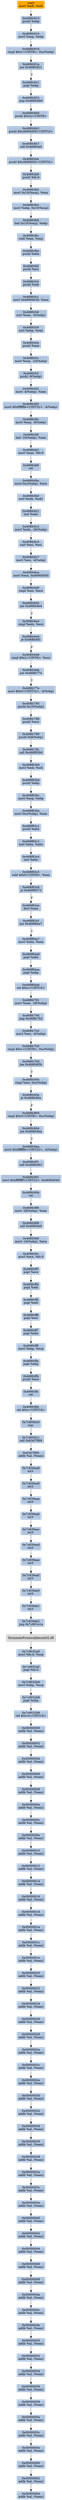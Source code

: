 digraph G {
node[shape=rectangle,style=filled,fillcolor=lightsteelblue,color=lightsteelblue]
bgcolor="transparent"
a0x468fc911movl_edi_edi[label="start\nmovl %edi, %edi",color="lightgrey",fillcolor="orange"];
a0x468fc913pushl_ebp[label="0x468fc913\npushl %ebp"];
a0x468fc914movl_esp_ebp[label="0x468fc914\nmovl %esp, %ebp"];
a0x468fc916cmpl_0x1UINT8_0xcebp_[label="0x468fc916\ncmpl $0x1<UINT8>, 0xc(%ebp)"];
a0x468fc91ajne_0x468fc921[label="0x468fc91a\njne 0x468fc921"];
a0x468fc921popl_ebp[label="0x468fc921\npopl %ebp"];
a0x468fc922jmp_0x468fc6b0[label="0x468fc922\njmp 0x468fc6b0"];
a0x468fc6b0pushl_0x2cUINT8[label="0x468fc6b0\npushl $0x2c<UINT8>"];
a0x468fc6b2pushl_0x4690bf58UINT32[label="0x468fc6b2\npushl $0x4690bf58<UINT32>"];
a0x468fc6b7call_0x468fcfa4[label="0x468fc6b7\ncall 0x468fcfa4"];
a0x468fcfa4pushl_0x468fd002UINT32[label="0x468fcfa4\npushl $0x468fd002<UINT32>"];
a0x468fcfa9pushl_fs_0[label="0x468fcfa9\npushl %fs:0"];
a0x468fcfb0movl_0x10esp__eax[label="0x468fcfb0\nmovl 0x10(%esp), %eax"];
a0x468fcfb4movl_ebp_0x10esp_[label="0x468fcfb4\nmovl %ebp, 0x10(%esp)"];
a0x468fcfb8leal_0x10esp__ebp[label="0x468fcfb8\nleal 0x10(%esp), %ebp"];
a0x468fcfbcsubl_eax_esp[label="0x468fcfbc\nsubl %eax, %esp"];
a0x468fcfbepushl_ebx[label="0x468fcfbe\npushl %ebx"];
a0x468fcfbfpushl_esi[label="0x468fcfbf\npushl %esi"];
a0x468fcfc0pushl_edi[label="0x468fcfc0\npushl %edi"];
a0x468fcfc1movl_0x4690d030_eax[label="0x468fcfc1\nmovl 0x4690d030, %eax"];
a0x468fcfc6xorl_eax__4ebp_[label="0x468fcfc6\nxorl %eax, -4(%ebp)"];
a0x468fcfc9xorl_ebp_eax[label="0x468fcfc9\nxorl %ebp, %eax"];
a0x468fcfcbpushl_eax[label="0x468fcfcb\npushl %eax"];
a0x468fcfccmovl_esp__24ebp_[label="0x468fcfcc\nmovl %esp, -24(%ebp)"];
a0x468fcfcfpushl__8ebp_[label="0x468fcfcf\npushl -8(%ebp)"];
a0x468fcfd2movl__4ebp__eax[label="0x468fcfd2\nmovl -4(%ebp), %eax"];
a0x468fcfd5movl_0xfffffffeUINT32__4ebp_[label="0x468fcfd5\nmovl $0xfffffffe<UINT32>, -4(%ebp)"];
a0x468fcfdcmovl_eax__8ebp_[label="0x468fcfdc\nmovl %eax, -8(%ebp)"];
a0x468fcfdfleal__16ebp__eax[label="0x468fcfdf\nleal -16(%ebp), %eax"];
a0x468fcfe2movl_eax_fs_0[label="0x468fcfe2\nmovl %eax, %fs:0"];
a0x468fcfe8ret[label="0x468fcfe8\nret"];
a0x468fc6bcmovl_0xcebp__ecx[label="0x468fc6bc\nmovl 0xc(%ebp), %ecx"];
a0x468fc6bfxorl_edx_edx[label="0x468fc6bf\nxorl %edx, %edx"];
a0x468fc6c1incl_edx[label="0x468fc6c1\nincl %edx"];
a0x468fc6c2movl_edx__28ebp_[label="0x468fc6c2\nmovl %edx, -28(%ebp)"];
a0x468fc6c5xorl_esi_esi[label="0x468fc6c5\nxorl %esi, %esi"];
a0x468fc6c7movl_esi__4ebp_[label="0x468fc6c7\nmovl %esi, -4(%ebp)"];
a0x468fc6camovl_ecx_0x4690d040[label="0x468fc6ca\nmovl %ecx, 0x4690d040"];
a0x468fc6d0cmpl_esi_ecx[label="0x468fc6d0\ncmpl %esi, %ecx"];
a0x468fc6d2jne_0x468fc6e4[label="0x468fc6d2\njne 0x468fc6e4"];
a0x468fc6e4cmpl_edx_ecx[label="0x468fc6e4\ncmpl %edx, %ecx"];
a0x468fc6e6je_0x468fc6f1[label="0x468fc6e6\nje 0x468fc6f1"];
a0x468fc6e8cmpl_0x2UINT8_ecx[label="0x468fc6e8\ncmpl $0x2<UINT8>, %ecx"];
a0x468fc6ebjne_0x468fc77e[label="0x468fc6eb\njne 0x468fc77e"];
a0x468fc77emovl_0x3UINT32__4ebp_[label="0x468fc77e\nmovl $0x3<UINT32>, -4(%ebp)"];
a0x468fc785pushl_0x10ebp_[label="0x468fc785\npushl 0x10(%ebp)"];
a0x468fc788pushl_ecx[label="0x468fc788\npushl %ecx"];
a0x468fc789pushl_0x8ebp_[label="0x468fc789\npushl 0x8(%ebp)"];
a0x468fc78ccall_0x468f83b9[label="0x468fc78c\ncall 0x468f83b9"];
a0x468f83b9movl_edi_edi[label="0x468f83b9\nmovl %edi, %edi"];
a0x468f83bbpushl_ebp[label="0x468f83bb\npushl %ebp"];
a0x468f83bcmovl_esp_ebp[label="0x468f83bc\nmovl %esp, %ebp"];
a0x468f83bemovl_0xcebp__eax[label="0x468f83be\nmovl 0xc(%ebp), %eax"];
a0x468f83c1pushl_ebx[label="0x468f83c1\npushl %ebx"];
a0x468f83c2xorl_ebx_ebx[label="0x468f83c2\nxorl %ebx, %ebx"];
a0x468f83c4incl_ebx[label="0x468f83c4\nincl %ebx"];
a0x468f83c5subl_0x0UINT8_eax[label="0x468f83c5\nsubl $0x0<UINT8>, %eax"];
a0x468f83c8je_0x468f8473[label="0x468f83c8\nje 0x468f8473"];
a0x468f83cedecl_eax[label="0x468f83ce\ndecl %eax"];
a0x468f83cfjne_0x468f84a7[label="0x468f83cf\njne 0x468f84a7"];
a0x468f84a7movl_ebx_eax[label="0x468f84a7\nmovl %ebx, %eax"];
a0x468f84a9popl_ebx[label="0x468f84a9\npopl %ebx"];
a0x468f84aapopl_ebp[label="0x468f84aa\npopl %ebp"];
a0x468f84abret_0xcUINT16[label="0x468f84ab\nret $0xc<UINT16>"];
a0x468fc791movl_eax__28ebp_[label="0x468fc791\nmovl %eax, -28(%ebp)"];
a0x468fc794jmp_0x468fc7b2[label="0x468fc794\njmp 0x468fc7b2"];
a0x468fc7b2movl_esi__4ebp_[label="0x468fc7b2\nmovl %esi, -4(%ebp)"];
a0x468fc7b5cmpl_0x1UINT8_0xcebp_[label="0x468fc7b5\ncmpl $0x1<UINT8>, 0xc(%ebp)"];
a0x468fc7b9jne_0x468fc85b[label="0x468fc7b9\njne 0x468fc85b"];
a0x468fc85bcmpl_esi_0xcebp_[label="0x468fc85b\ncmpl %esi, 0xc(%ebp)"];
a0x468fc85eje_0x468fc86a[label="0x468fc85e\nje 0x468fc86a"];
a0x468fc860cmpl_0x3UINT8_0xcebp_[label="0x468fc860\ncmpl $0x3<UINT8>, 0xc(%ebp)"];
a0x468fc864jne_0x468fc8ea[label="0x468fc864\njne 0x468fc8ea"];
a0x468fc8eamovl_0xfffffffeUINT32__4ebp_[label="0x468fc8ea\nmovl $0xfffffffe<UINT32>, -4(%ebp)"];
a0x468fc8f1call_0x468fc901[label="0x468fc8f1\ncall 0x468fc901"];
a0x468fc901movl_0xffffffffUINT32_0x4690d040[label="0x468fc901\nmovl $0xffffffff<UINT32>, 0x4690d040"];
a0x468fc90bret[label="0x468fc90b\nret"];
a0x468fc8f6movl__28ebp__eax[label="0x468fc8f6\nmovl -28(%ebp), %eax"];
a0x468fc8f9call_0x468fcfe9[label="0x468fc8f9\ncall 0x468fcfe9"];
a0x468fcfe9movl__16ebp__ecx[label="0x468fcfe9\nmovl -16(%ebp), %ecx"];
a0x468fcfecmovl_ecx_fs_0[label="0x468fcfec\nmovl %ecx, %fs:0"];
a0x468fcff3popl_ecx[label="0x468fcff3\npopl %ecx"];
a0x468fcff4popl_edi[label="0x468fcff4\npopl %edi"];
a0x468fcff5popl_edi[label="0x468fcff5\npopl %edi"];
a0x468fcff6popl_esi[label="0x468fcff6\npopl %esi"];
a0x468fcff7popl_ebx[label="0x468fcff7\npopl %ebx"];
a0x468fcff8movl_ebp_esp[label="0x468fcff8\nmovl %ebp, %esp"];
a0x468fcffapopl_ebp[label="0x468fcffa\npopl %ebp"];
a0x468fcffbpushl_ecx[label="0x468fcffb\npushl %ecx"];
a0x468fcffcret[label="0x468fcffc\nret"];
a0x468fc8feret_0xcUINT16[label="0x468fc8fe\nret $0xc<UINT16>"];
a0x7c8000c0nop_[label="0x7c8000c0\nnop "];
a0x7c8000c1call_0x63d7f9f4[label="0x7c8000c1\ncall 0x63d7f9f4"];
a0x63d7f9f4addb_al_eax_[label="0x63d7f9f4\naddb %al, (%eax)"];
a0x7c839aa8int3_[label="0x7c839aa8\nint3 "];
a0x7c839aa9int3_[label="0x7c839aa9\nint3 "];
a0x7c839aaaint3_[label="0x7c839aaa\nint3 "];
a0x7c839aabint3_[label="0x7c839aab\nint3 "];
a0x7c839aacint3_[label="0x7c839aac\nint3 "];
a0x7c839aadint3_[label="0x7c839aad\nint3 "];
a0x7c839aaeint3_[label="0x7c839aae\nint3 "];
a0x7c839aafint3_[label="0x7c839aaf\nint3 "];
a0x7c839ab0int3_[label="0x7c839ab0\nint3 "];
a0x7c839ab1int3_[label="0x7c839ab1\nint3 "];
a0x7c839ab2jmp_0x7c801e1a[label="0x7c839ab2\njmp 0x7c801e1a"];
TerminateProcess_kernel32_dll[label="TerminateProcess@kernel32.dll",color="lightgrey",fillcolor="lightgrey"];
a0x7c9032a8movl_fs_0_esp[label="0x7c9032a8\nmovl %fs:0, %esp"];
a0x7c9032afpopl_fs_0[label="0x7c9032af\npopl %fs:0"];
a0x7c9032b6movl_ebp_esp[label="0x7c9032b6\nmovl %ebp, %esp"];
a0x7c9032b8popl_ebp[label="0x7c9032b8\npopl %ebp"];
a0x7c9032b9ret_0x14UINT16[label="0x7c9032b9\nret $0x14<UINT16>"];
a0x00000000addb_al_eax_[label="0x00000000\naddb %al, (%eax)"];
a0x00000002addb_al_eax_[label="0x00000002\naddb %al, (%eax)"];
a0x00000004addb_al_eax_[label="0x00000004\naddb %al, (%eax)"];
a0x00000006addb_al_eax_[label="0x00000006\naddb %al, (%eax)"];
a0x00000008addb_al_eax_[label="0x00000008\naddb %al, (%eax)"];
a0x0000000aaddb_al_eax_[label="0x0000000a\naddb %al, (%eax)"];
a0x0000000caddb_al_eax_[label="0x0000000c\naddb %al, (%eax)"];
a0x0000000eaddb_al_eax_[label="0x0000000e\naddb %al, (%eax)"];
a0x00000010addb_al_eax_[label="0x00000010\naddb %al, (%eax)"];
a0x00000012addb_al_eax_[label="0x00000012\naddb %al, (%eax)"];
a0x00000014addb_al_eax_[label="0x00000014\naddb %al, (%eax)"];
a0x00000016addb_al_eax_[label="0x00000016\naddb %al, (%eax)"];
a0x00000018addb_al_eax_[label="0x00000018\naddb %al, (%eax)"];
a0x0000001aaddb_al_eax_[label="0x0000001a\naddb %al, (%eax)"];
a0x0000001caddb_al_eax_[label="0x0000001c\naddb %al, (%eax)"];
a0x0000001eaddb_al_eax_[label="0x0000001e\naddb %al, (%eax)"];
a0x00000020addb_al_eax_[label="0x00000020\naddb %al, (%eax)"];
a0x00000022addb_al_eax_[label="0x00000022\naddb %al, (%eax)"];
a0x00000024addb_al_eax_[label="0x00000024\naddb %al, (%eax)"];
a0x00000026addb_al_eax_[label="0x00000026\naddb %al, (%eax)"];
a0x00000028addb_al_eax_[label="0x00000028\naddb %al, (%eax)"];
a0x0000002aaddb_al_eax_[label="0x0000002a\naddb %al, (%eax)"];
a0x0000002caddb_al_eax_[label="0x0000002c\naddb %al, (%eax)"];
a0x0000002eaddb_al_eax_[label="0x0000002e\naddb %al, (%eax)"];
a0x00000030addb_al_eax_[label="0x00000030\naddb %al, (%eax)"];
a0x00000032addb_al_eax_[label="0x00000032\naddb %al, (%eax)"];
a0x00000034addb_al_eax_[label="0x00000034\naddb %al, (%eax)"];
a0x00000036addb_al_eax_[label="0x00000036\naddb %al, (%eax)"];
a0x00000038addb_al_eax_[label="0x00000038\naddb %al, (%eax)"];
a0x0000003aaddb_al_eax_[label="0x0000003a\naddb %al, (%eax)"];
a0x0000003caddb_al_eax_[label="0x0000003c\naddb %al, (%eax)"];
a0x0000003eaddb_al_eax_[label="0x0000003e\naddb %al, (%eax)"];
a0x00000040addb_al_eax_[label="0x00000040\naddb %al, (%eax)"];
a0x00000042addb_al_eax_[label="0x00000042\naddb %al, (%eax)"];
a0x00000044addb_al_eax_[label="0x00000044\naddb %al, (%eax)"];
a0x00000046addb_al_eax_[label="0x00000046\naddb %al, (%eax)"];
a0x00000048addb_al_eax_[label="0x00000048\naddb %al, (%eax)"];
a0x0000004aaddb_al_eax_[label="0x0000004a\naddb %al, (%eax)"];
a0x0000004caddb_al_eax_[label="0x0000004c\naddb %al, (%eax)"];
a0x0000004eaddb_al_eax_[label="0x0000004e\naddb %al, (%eax)"];
a0x00000050addb_al_eax_[label="0x00000050\naddb %al, (%eax)"];
a0x00000052addb_al_eax_[label="0x00000052\naddb %al, (%eax)"];
a0x00000054addb_al_eax_[label="0x00000054\naddb %al, (%eax)"];
a0x00000056addb_al_eax_[label="0x00000056\naddb %al, (%eax)"];
a0x00000058addb_al_eax_[label="0x00000058\naddb %al, (%eax)"];
a0x0000005aaddb_al_eax_[label="0x0000005a\naddb %al, (%eax)"];
a0x0000005caddb_al_eax_[label="0x0000005c\naddb %al, (%eax)"];
a0x0000005eaddb_al_eax_[label="0x0000005e\naddb %al, (%eax)"];
a0x00000060addb_al_eax_[label="0x00000060\naddb %al, (%eax)"];
a0x00000062addb_al_eax_[label="0x00000062\naddb %al, (%eax)"];
a0x00000064addb_al_eax_[label="0x00000064\naddb %al, (%eax)"];
a0x468fc911movl_edi_edi -> a0x468fc913pushl_ebp [color="#000000"];
a0x468fc913pushl_ebp -> a0x468fc914movl_esp_ebp [color="#000000"];
a0x468fc914movl_esp_ebp -> a0x468fc916cmpl_0x1UINT8_0xcebp_ [color="#000000"];
a0x468fc916cmpl_0x1UINT8_0xcebp_ -> a0x468fc91ajne_0x468fc921 [color="#000000"];
a0x468fc91ajne_0x468fc921 -> a0x468fc921popl_ebp [color="#000000",label="T"];
a0x468fc921popl_ebp -> a0x468fc922jmp_0x468fc6b0 [color="#000000"];
a0x468fc922jmp_0x468fc6b0 -> a0x468fc6b0pushl_0x2cUINT8 [color="#000000"];
a0x468fc6b0pushl_0x2cUINT8 -> a0x468fc6b2pushl_0x4690bf58UINT32 [color="#000000"];
a0x468fc6b2pushl_0x4690bf58UINT32 -> a0x468fc6b7call_0x468fcfa4 [color="#000000"];
a0x468fc6b7call_0x468fcfa4 -> a0x468fcfa4pushl_0x468fd002UINT32 [color="#000000"];
a0x468fcfa4pushl_0x468fd002UINT32 -> a0x468fcfa9pushl_fs_0 [color="#000000"];
a0x468fcfa9pushl_fs_0 -> a0x468fcfb0movl_0x10esp__eax [color="#000000"];
a0x468fcfb0movl_0x10esp__eax -> a0x468fcfb4movl_ebp_0x10esp_ [color="#000000"];
a0x468fcfb4movl_ebp_0x10esp_ -> a0x468fcfb8leal_0x10esp__ebp [color="#000000"];
a0x468fcfb8leal_0x10esp__ebp -> a0x468fcfbcsubl_eax_esp [color="#000000"];
a0x468fcfbcsubl_eax_esp -> a0x468fcfbepushl_ebx [color="#000000"];
a0x468fcfbepushl_ebx -> a0x468fcfbfpushl_esi [color="#000000"];
a0x468fcfbfpushl_esi -> a0x468fcfc0pushl_edi [color="#000000"];
a0x468fcfc0pushl_edi -> a0x468fcfc1movl_0x4690d030_eax [color="#000000"];
a0x468fcfc1movl_0x4690d030_eax -> a0x468fcfc6xorl_eax__4ebp_ [color="#000000"];
a0x468fcfc6xorl_eax__4ebp_ -> a0x468fcfc9xorl_ebp_eax [color="#000000"];
a0x468fcfc9xorl_ebp_eax -> a0x468fcfcbpushl_eax [color="#000000"];
a0x468fcfcbpushl_eax -> a0x468fcfccmovl_esp__24ebp_ [color="#000000"];
a0x468fcfccmovl_esp__24ebp_ -> a0x468fcfcfpushl__8ebp_ [color="#000000"];
a0x468fcfcfpushl__8ebp_ -> a0x468fcfd2movl__4ebp__eax [color="#000000"];
a0x468fcfd2movl__4ebp__eax -> a0x468fcfd5movl_0xfffffffeUINT32__4ebp_ [color="#000000"];
a0x468fcfd5movl_0xfffffffeUINT32__4ebp_ -> a0x468fcfdcmovl_eax__8ebp_ [color="#000000"];
a0x468fcfdcmovl_eax__8ebp_ -> a0x468fcfdfleal__16ebp__eax [color="#000000"];
a0x468fcfdfleal__16ebp__eax -> a0x468fcfe2movl_eax_fs_0 [color="#000000"];
a0x468fcfe2movl_eax_fs_0 -> a0x468fcfe8ret [color="#000000"];
a0x468fcfe8ret -> a0x468fc6bcmovl_0xcebp__ecx [color="#000000"];
a0x468fc6bcmovl_0xcebp__ecx -> a0x468fc6bfxorl_edx_edx [color="#000000"];
a0x468fc6bfxorl_edx_edx -> a0x468fc6c1incl_edx [color="#000000"];
a0x468fc6c1incl_edx -> a0x468fc6c2movl_edx__28ebp_ [color="#000000"];
a0x468fc6c2movl_edx__28ebp_ -> a0x468fc6c5xorl_esi_esi [color="#000000"];
a0x468fc6c5xorl_esi_esi -> a0x468fc6c7movl_esi__4ebp_ [color="#000000"];
a0x468fc6c7movl_esi__4ebp_ -> a0x468fc6camovl_ecx_0x4690d040 [color="#000000"];
a0x468fc6camovl_ecx_0x4690d040 -> a0x468fc6d0cmpl_esi_ecx [color="#000000"];
a0x468fc6d0cmpl_esi_ecx -> a0x468fc6d2jne_0x468fc6e4 [color="#000000"];
a0x468fc6d2jne_0x468fc6e4 -> a0x468fc6e4cmpl_edx_ecx [color="#000000",label="T"];
a0x468fc6e4cmpl_edx_ecx -> a0x468fc6e6je_0x468fc6f1 [color="#000000"];
a0x468fc6e6je_0x468fc6f1 -> a0x468fc6e8cmpl_0x2UINT8_ecx [color="#000000",label="F"];
a0x468fc6e8cmpl_0x2UINT8_ecx -> a0x468fc6ebjne_0x468fc77e [color="#000000"];
a0x468fc6ebjne_0x468fc77e -> a0x468fc77emovl_0x3UINT32__4ebp_ [color="#000000",label="T"];
a0x468fc77emovl_0x3UINT32__4ebp_ -> a0x468fc785pushl_0x10ebp_ [color="#000000"];
a0x468fc785pushl_0x10ebp_ -> a0x468fc788pushl_ecx [color="#000000"];
a0x468fc788pushl_ecx -> a0x468fc789pushl_0x8ebp_ [color="#000000"];
a0x468fc789pushl_0x8ebp_ -> a0x468fc78ccall_0x468f83b9 [color="#000000"];
a0x468fc78ccall_0x468f83b9 -> a0x468f83b9movl_edi_edi [color="#000000"];
a0x468f83b9movl_edi_edi -> a0x468f83bbpushl_ebp [color="#000000"];
a0x468f83bbpushl_ebp -> a0x468f83bcmovl_esp_ebp [color="#000000"];
a0x468f83bcmovl_esp_ebp -> a0x468f83bemovl_0xcebp__eax [color="#000000"];
a0x468f83bemovl_0xcebp__eax -> a0x468f83c1pushl_ebx [color="#000000"];
a0x468f83c1pushl_ebx -> a0x468f83c2xorl_ebx_ebx [color="#000000"];
a0x468f83c2xorl_ebx_ebx -> a0x468f83c4incl_ebx [color="#000000"];
a0x468f83c4incl_ebx -> a0x468f83c5subl_0x0UINT8_eax [color="#000000"];
a0x468f83c5subl_0x0UINT8_eax -> a0x468f83c8je_0x468f8473 [color="#000000"];
a0x468f83c8je_0x468f8473 -> a0x468f83cedecl_eax [color="#000000",label="F"];
a0x468f83cedecl_eax -> a0x468f83cfjne_0x468f84a7 [color="#000000"];
a0x468f83cfjne_0x468f84a7 -> a0x468f84a7movl_ebx_eax [color="#000000",label="T"];
a0x468f84a7movl_ebx_eax -> a0x468f84a9popl_ebx [color="#000000"];
a0x468f84a9popl_ebx -> a0x468f84aapopl_ebp [color="#000000"];
a0x468f84aapopl_ebp -> a0x468f84abret_0xcUINT16 [color="#000000"];
a0x468f84abret_0xcUINT16 -> a0x468fc791movl_eax__28ebp_ [color="#000000"];
a0x468fc791movl_eax__28ebp_ -> a0x468fc794jmp_0x468fc7b2 [color="#000000"];
a0x468fc794jmp_0x468fc7b2 -> a0x468fc7b2movl_esi__4ebp_ [color="#000000"];
a0x468fc7b2movl_esi__4ebp_ -> a0x468fc7b5cmpl_0x1UINT8_0xcebp_ [color="#000000"];
a0x468fc7b5cmpl_0x1UINT8_0xcebp_ -> a0x468fc7b9jne_0x468fc85b [color="#000000"];
a0x468fc7b9jne_0x468fc85b -> a0x468fc85bcmpl_esi_0xcebp_ [color="#000000",label="T"];
a0x468fc85bcmpl_esi_0xcebp_ -> a0x468fc85eje_0x468fc86a [color="#000000"];
a0x468fc85eje_0x468fc86a -> a0x468fc860cmpl_0x3UINT8_0xcebp_ [color="#000000",label="F"];
a0x468fc860cmpl_0x3UINT8_0xcebp_ -> a0x468fc864jne_0x468fc8ea [color="#000000"];
a0x468fc864jne_0x468fc8ea -> a0x468fc8eamovl_0xfffffffeUINT32__4ebp_ [color="#000000",label="T"];
a0x468fc8eamovl_0xfffffffeUINT32__4ebp_ -> a0x468fc8f1call_0x468fc901 [color="#000000"];
a0x468fc8f1call_0x468fc901 -> a0x468fc901movl_0xffffffffUINT32_0x4690d040 [color="#000000"];
a0x468fc901movl_0xffffffffUINT32_0x4690d040 -> a0x468fc90bret [color="#000000"];
a0x468fc90bret -> a0x468fc8f6movl__28ebp__eax [color="#000000"];
a0x468fc8f6movl__28ebp__eax -> a0x468fc8f9call_0x468fcfe9 [color="#000000"];
a0x468fc8f9call_0x468fcfe9 -> a0x468fcfe9movl__16ebp__ecx [color="#000000"];
a0x468fcfe9movl__16ebp__ecx -> a0x468fcfecmovl_ecx_fs_0 [color="#000000"];
a0x468fcfecmovl_ecx_fs_0 -> a0x468fcff3popl_ecx [color="#000000"];
a0x468fcff3popl_ecx -> a0x468fcff4popl_edi [color="#000000"];
a0x468fcff4popl_edi -> a0x468fcff5popl_edi [color="#000000"];
a0x468fcff5popl_edi -> a0x468fcff6popl_esi [color="#000000"];
a0x468fcff6popl_esi -> a0x468fcff7popl_ebx [color="#000000"];
a0x468fcff7popl_ebx -> a0x468fcff8movl_ebp_esp [color="#000000"];
a0x468fcff8movl_ebp_esp -> a0x468fcffapopl_ebp [color="#000000"];
a0x468fcffapopl_ebp -> a0x468fcffbpushl_ecx [color="#000000"];
a0x468fcffbpushl_ecx -> a0x468fcffcret [color="#000000"];
a0x468fcffcret -> a0x468fc8feret_0xcUINT16 [color="#000000"];
a0x468fc8feret_0xcUINT16 -> a0x7c8000c0nop_ [color="#000000"];
a0x7c8000c0nop_ -> a0x7c8000c1call_0x63d7f9f4 [color="#000000"];
a0x7c8000c1call_0x63d7f9f4 -> a0x63d7f9f4addb_al_eax_ [color="#000000"];
a0x63d7f9f4addb_al_eax_ -> a0x7c839aa8int3_ [color="#000000"];
a0x7c839aa8int3_ -> a0x7c839aa9int3_ [color="#000000"];
a0x7c839aa9int3_ -> a0x7c839aaaint3_ [color="#000000"];
a0x7c839aaaint3_ -> a0x7c839aabint3_ [color="#000000"];
a0x7c839aabint3_ -> a0x7c839aacint3_ [color="#000000"];
a0x7c839aacint3_ -> a0x7c839aadint3_ [color="#000000"];
a0x7c839aadint3_ -> a0x7c839aaeint3_ [color="#000000"];
a0x7c839aaeint3_ -> a0x7c839aafint3_ [color="#000000"];
a0x7c839aafint3_ -> a0x7c839ab0int3_ [color="#000000"];
a0x7c839ab0int3_ -> a0x7c839ab1int3_ [color="#000000"];
a0x7c839ab1int3_ -> a0x7c839ab2jmp_0x7c801e1a [color="#000000"];
a0x7c839ab2jmp_0x7c801e1a -> TerminateProcess_kernel32_dll [color="#000000"];
TerminateProcess_kernel32_dll -> a0x7c9032a8movl_fs_0_esp [color="#000000"];
a0x7c9032a8movl_fs_0_esp -> a0x7c9032afpopl_fs_0 [color="#000000"];
a0x7c9032afpopl_fs_0 -> a0x7c9032b6movl_ebp_esp [color="#000000"];
a0x7c9032b6movl_ebp_esp -> a0x7c9032b8popl_ebp [color="#000000"];
a0x7c9032b8popl_ebp -> a0x7c9032b9ret_0x14UINT16 [color="#000000"];
a0x7c9032b9ret_0x14UINT16 -> a0x00000000addb_al_eax_ [color="#000000"];
a0x00000000addb_al_eax_ -> a0x00000002addb_al_eax_ [color="#000000"];
a0x00000002addb_al_eax_ -> a0x00000004addb_al_eax_ [color="#000000"];
a0x00000004addb_al_eax_ -> a0x00000006addb_al_eax_ [color="#000000"];
a0x00000006addb_al_eax_ -> a0x00000008addb_al_eax_ [color="#000000"];
a0x00000008addb_al_eax_ -> a0x0000000aaddb_al_eax_ [color="#000000"];
a0x0000000aaddb_al_eax_ -> a0x0000000caddb_al_eax_ [color="#000000"];
a0x0000000caddb_al_eax_ -> a0x0000000eaddb_al_eax_ [color="#000000"];
a0x0000000eaddb_al_eax_ -> a0x00000010addb_al_eax_ [color="#000000"];
a0x00000010addb_al_eax_ -> a0x00000012addb_al_eax_ [color="#000000"];
a0x00000012addb_al_eax_ -> a0x00000014addb_al_eax_ [color="#000000"];
a0x00000014addb_al_eax_ -> a0x00000016addb_al_eax_ [color="#000000"];
a0x00000016addb_al_eax_ -> a0x00000018addb_al_eax_ [color="#000000"];
a0x00000018addb_al_eax_ -> a0x0000001aaddb_al_eax_ [color="#000000"];
a0x0000001aaddb_al_eax_ -> a0x0000001caddb_al_eax_ [color="#000000"];
a0x0000001caddb_al_eax_ -> a0x0000001eaddb_al_eax_ [color="#000000"];
a0x0000001eaddb_al_eax_ -> a0x00000020addb_al_eax_ [color="#000000"];
a0x00000020addb_al_eax_ -> a0x00000022addb_al_eax_ [color="#000000"];
a0x00000022addb_al_eax_ -> a0x00000024addb_al_eax_ [color="#000000"];
a0x00000024addb_al_eax_ -> a0x00000026addb_al_eax_ [color="#000000"];
a0x00000026addb_al_eax_ -> a0x00000028addb_al_eax_ [color="#000000"];
a0x00000028addb_al_eax_ -> a0x0000002aaddb_al_eax_ [color="#000000"];
a0x0000002aaddb_al_eax_ -> a0x0000002caddb_al_eax_ [color="#000000"];
a0x0000002caddb_al_eax_ -> a0x0000002eaddb_al_eax_ [color="#000000"];
a0x0000002eaddb_al_eax_ -> a0x00000030addb_al_eax_ [color="#000000"];
a0x00000030addb_al_eax_ -> a0x00000032addb_al_eax_ [color="#000000"];
a0x00000032addb_al_eax_ -> a0x00000034addb_al_eax_ [color="#000000"];
a0x00000034addb_al_eax_ -> a0x00000036addb_al_eax_ [color="#000000"];
a0x00000036addb_al_eax_ -> a0x00000038addb_al_eax_ [color="#000000"];
a0x00000038addb_al_eax_ -> a0x0000003aaddb_al_eax_ [color="#000000"];
a0x0000003aaddb_al_eax_ -> a0x0000003caddb_al_eax_ [color="#000000"];
a0x0000003caddb_al_eax_ -> a0x0000003eaddb_al_eax_ [color="#000000"];
a0x0000003eaddb_al_eax_ -> a0x00000040addb_al_eax_ [color="#000000"];
a0x00000040addb_al_eax_ -> a0x00000042addb_al_eax_ [color="#000000"];
a0x00000042addb_al_eax_ -> a0x00000044addb_al_eax_ [color="#000000"];
a0x00000044addb_al_eax_ -> a0x00000046addb_al_eax_ [color="#000000"];
a0x00000046addb_al_eax_ -> a0x00000048addb_al_eax_ [color="#000000"];
a0x00000048addb_al_eax_ -> a0x0000004aaddb_al_eax_ [color="#000000"];
a0x0000004aaddb_al_eax_ -> a0x0000004caddb_al_eax_ [color="#000000"];
a0x0000004caddb_al_eax_ -> a0x0000004eaddb_al_eax_ [color="#000000"];
a0x0000004eaddb_al_eax_ -> a0x00000050addb_al_eax_ [color="#000000"];
a0x00000050addb_al_eax_ -> a0x00000052addb_al_eax_ [color="#000000"];
a0x00000052addb_al_eax_ -> a0x00000054addb_al_eax_ [color="#000000"];
a0x00000054addb_al_eax_ -> a0x00000056addb_al_eax_ [color="#000000"];
a0x00000056addb_al_eax_ -> a0x00000058addb_al_eax_ [color="#000000"];
a0x00000058addb_al_eax_ -> a0x0000005aaddb_al_eax_ [color="#000000"];
a0x0000005aaddb_al_eax_ -> a0x0000005caddb_al_eax_ [color="#000000"];
a0x0000005caddb_al_eax_ -> a0x0000005eaddb_al_eax_ [color="#000000"];
a0x0000005eaddb_al_eax_ -> a0x00000060addb_al_eax_ [color="#000000"];
a0x00000060addb_al_eax_ -> a0x00000062addb_al_eax_ [color="#000000"];
a0x00000062addb_al_eax_ -> a0x00000064addb_al_eax_ [color="#000000"];
}
